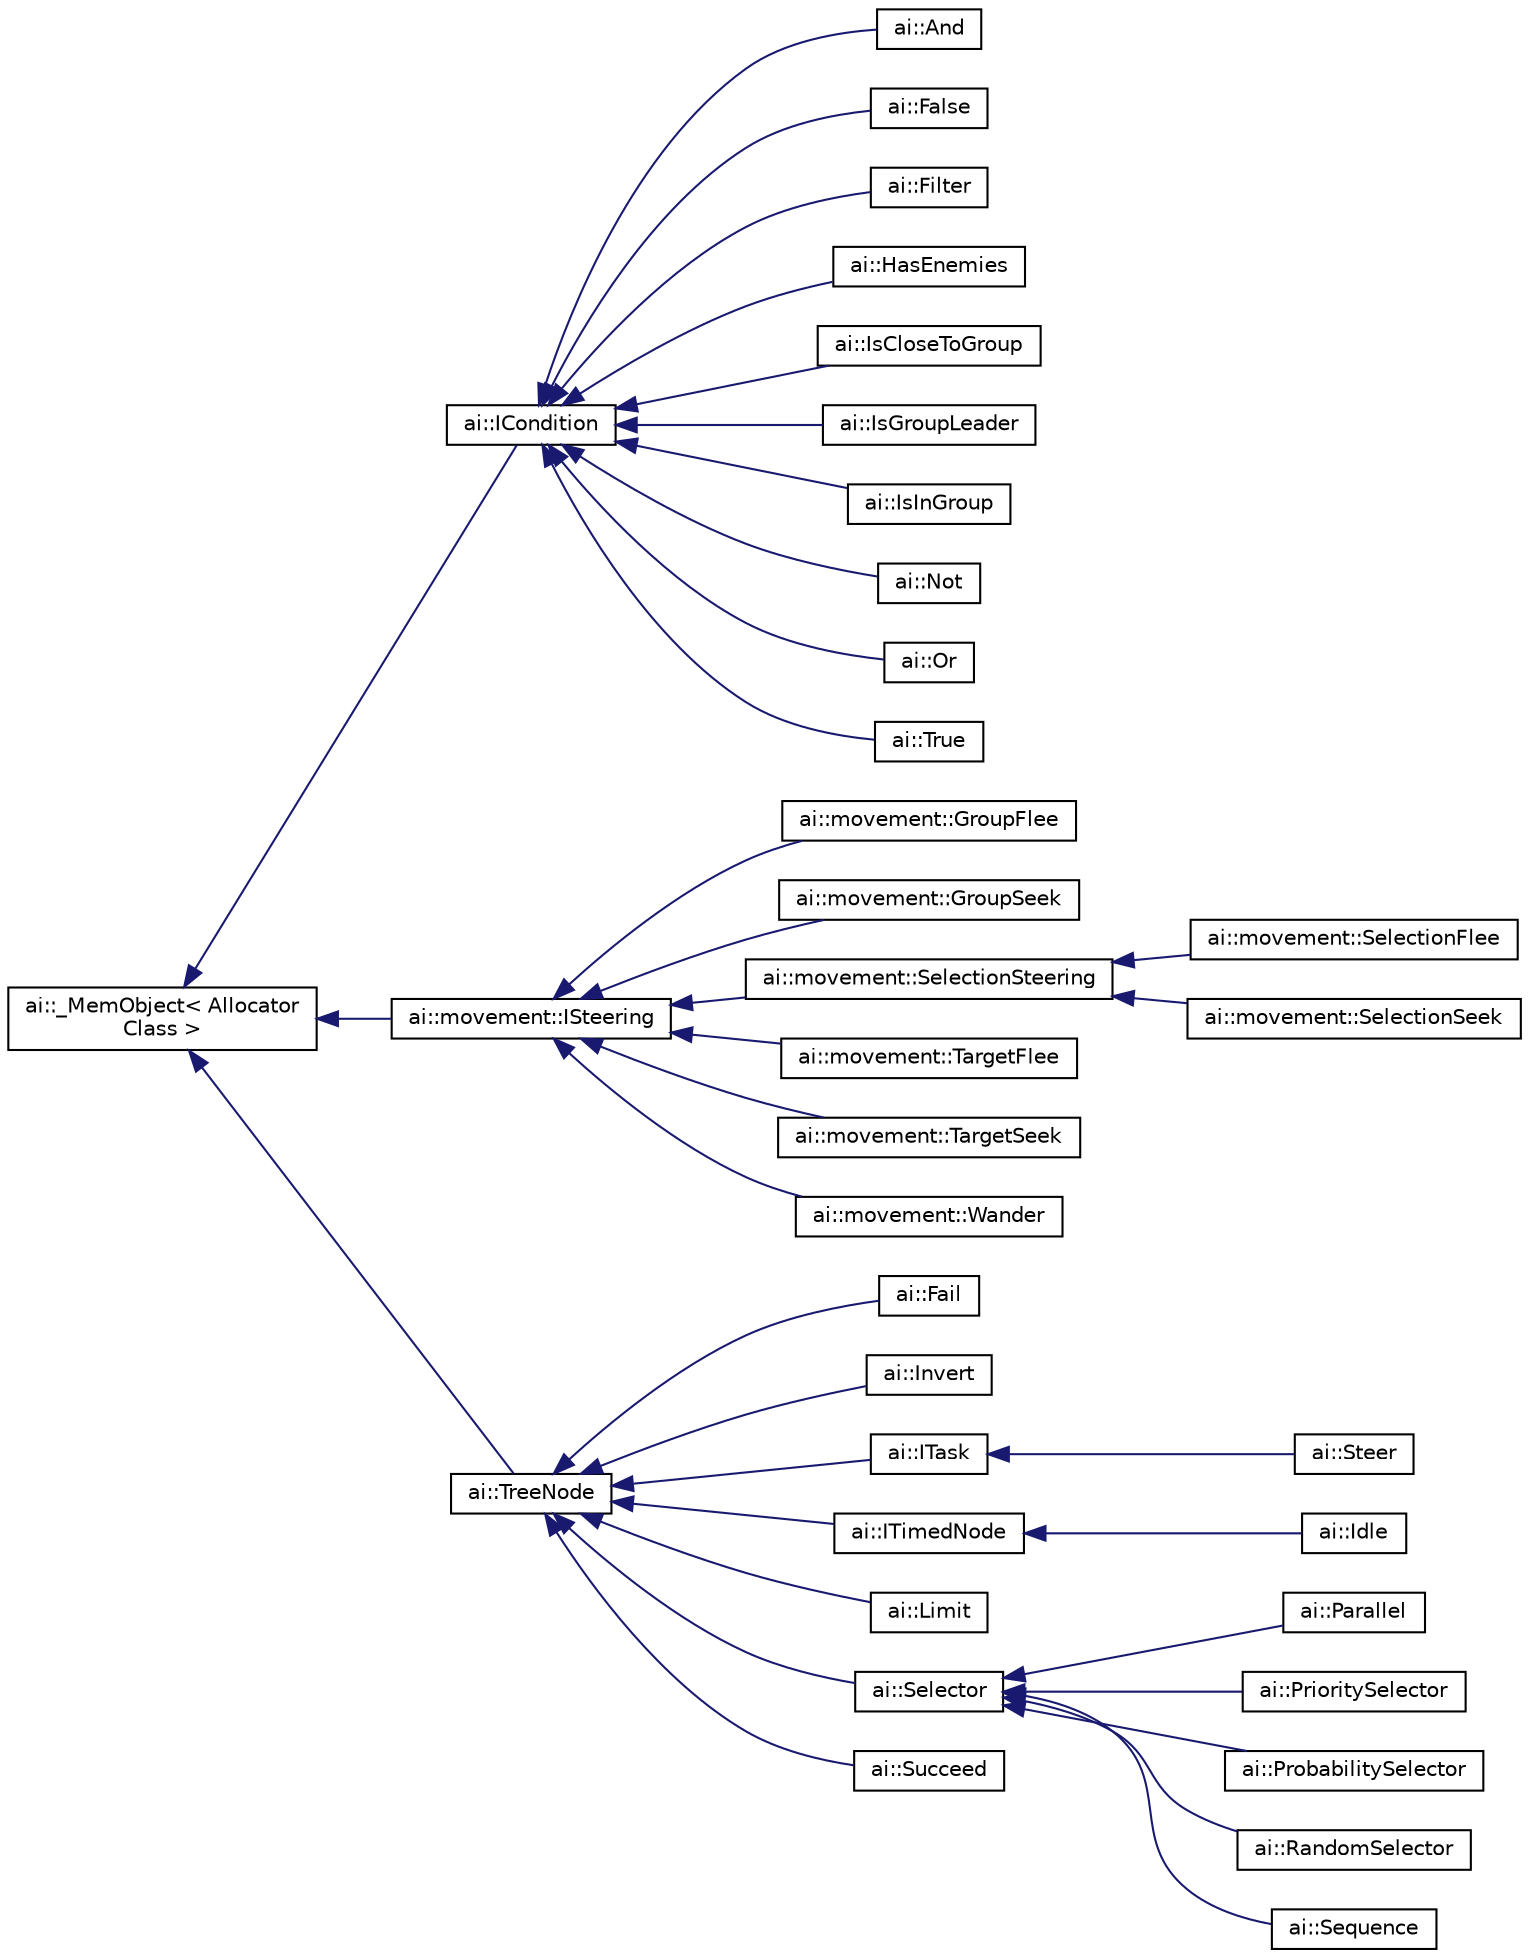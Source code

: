 digraph "Graphical Class Hierarchy"
{
  edge [fontname="Helvetica",fontsize="10",labelfontname="Helvetica",labelfontsize="10"];
  node [fontname="Helvetica",fontsize="10",shape=record];
  rankdir="LR";
  Node1 [label="ai::_MemObject\< Allocator\lClass \>",height=0.2,width=0.4,color="black", fillcolor="white", style="filled",URL="$classai_1_1__MemObject.html"];
  Node1 -> Node2 [dir="back",color="midnightblue",fontsize="10",style="solid",fontname="Helvetica"];
  Node2 [label="ai::ICondition",height=0.2,width=0.4,color="black", fillcolor="white", style="filled",URL="$classai_1_1ICondition.html",tooltip="A condition can be placed on a TreeNode to decide which node is going to get executed. In general they are stateless. If they are not, it should explicitly get noted. "];
  Node2 -> Node3 [dir="back",color="midnightblue",fontsize="10",style="solid",fontname="Helvetica"];
  Node3 [label="ai::And",height=0.2,width=0.4,color="black", fillcolor="white", style="filled",URL="$classai_1_1And.html",tooltip="This condition will logically and all contained conditions. "];
  Node2 -> Node4 [dir="back",color="midnightblue",fontsize="10",style="solid",fontname="Helvetica"];
  Node4 [label="ai::False",height=0.2,width=0.4,color="black", fillcolor="white", style="filled",URL="$classai_1_1False.html",tooltip="This condition just always evaluates to false. "];
  Node2 -> Node5 [dir="back",color="midnightblue",fontsize="10",style="solid",fontname="Helvetica"];
  Node5 [label="ai::Filter",height=0.2,width=0.4,color="black", fillcolor="white", style="filled",URL="$classai_1_1Filter.html",tooltip="The filter condition executes some selection filters (IFilter) and evaluates to true if the resulting..."];
  Node2 -> Node6 [dir="back",color="midnightblue",fontsize="10",style="solid",fontname="Helvetica"];
  Node6 [label="ai::HasEnemies",height=0.2,width=0.4,color="black", fillcolor="white", style="filled",URL="$classai_1_1HasEnemies.html",tooltip="This condition checks whether there are enemies. "];
  Node2 -> Node7 [dir="back",color="midnightblue",fontsize="10",style="solid",fontname="Helvetica"];
  Node7 [label="ai::IsCloseToGroup",height=0.2,width=0.4,color="black", fillcolor="white", style="filled",URL="$classai_1_1IsCloseToGroup.html",tooltip="Checks whether the controlled AI is close to a particular group. "];
  Node2 -> Node8 [dir="back",color="midnightblue",fontsize="10",style="solid",fontname="Helvetica"];
  Node8 [label="ai::IsGroupLeader",height=0.2,width=0.4,color="black", fillcolor="white", style="filled",URL="$classai_1_1IsGroupLeader.html",tooltip="Evaluates to true if you are the first member in a particular group. "];
  Node2 -> Node9 [dir="back",color="midnightblue",fontsize="10",style="solid",fontname="Helvetica"];
  Node9 [label="ai::IsInGroup",height=0.2,width=0.4,color="black", fillcolor="white", style="filled",URL="$classai_1_1IsInGroup.html",tooltip="Checks whether the AI is in any or in a particular group. "];
  Node2 -> Node10 [dir="back",color="midnightblue",fontsize="10",style="solid",fontname="Helvetica"];
  Node10 [label="ai::Not",height=0.2,width=0.4,color="black", fillcolor="white", style="filled",URL="$classai_1_1Not.html",tooltip="This condition will just swap the result of the contained condition. "];
  Node2 -> Node11 [dir="back",color="midnightblue",fontsize="10",style="solid",fontname="Helvetica"];
  Node11 [label="ai::Or",height=0.2,width=0.4,color="black", fillcolor="white", style="filled",URL="$classai_1_1Or.html",tooltip="This condition will logically or all contained conditions. "];
  Node2 -> Node12 [dir="back",color="midnightblue",fontsize="10",style="solid",fontname="Helvetica"];
  Node12 [label="ai::True",height=0.2,width=0.4,color="black", fillcolor="white", style="filled",URL="$classai_1_1True.html",tooltip="This condition just always evaluates to true. "];
  Node1 -> Node13 [dir="back",color="midnightblue",fontsize="10",style="solid",fontname="Helvetica"];
  Node13 [label="ai::movement::ISteering",height=0.2,width=0.4,color="black", fillcolor="white", style="filled",URL="$classai_1_1movement_1_1ISteering.html",tooltip="Steering interface. "];
  Node13 -> Node14 [dir="back",color="midnightblue",fontsize="10",style="solid",fontname="Helvetica"];
  Node14 [label="ai::movement::GroupFlee",height=0.2,width=0.4,color="black", fillcolor="white", style="filled",URL="$classai_1_1movement_1_1GroupFlee.html",tooltip="Flees from a particular group. "];
  Node13 -> Node15 [dir="back",color="midnightblue",fontsize="10",style="solid",fontname="Helvetica"];
  Node15 [label="ai::movement::GroupSeek",height=0.2,width=0.4,color="black", fillcolor="white", style="filled",URL="$classai_1_1movement_1_1GroupSeek.html",tooltip="Seeks a particular group. "];
  Node13 -> Node16 [dir="back",color="midnightblue",fontsize="10",style="solid",fontname="Helvetica"];
  Node16 [label="ai::movement::SelectionSteering",height=0.2,width=0.4,color="black", fillcolor="white", style="filled",URL="$classai_1_1movement_1_1SelectionSteering.html",tooltip="IFilter steering interface "];
  Node16 -> Node17 [dir="back",color="midnightblue",fontsize="10",style="solid",fontname="Helvetica"];
  Node17 [label="ai::movement::SelectionFlee",height=0.2,width=0.4,color="black", fillcolor="white", style="filled",URL="$classai_1_1movement_1_1SelectionFlee.html",tooltip="Flees the current IFilter selection from the given ICharacter. "];
  Node16 -> Node18 [dir="back",color="midnightblue",fontsize="10",style="solid",fontname="Helvetica"];
  Node18 [label="ai::movement::SelectionSeek",height=0.2,width=0.4,color="black", fillcolor="white", style="filled",URL="$classai_1_1movement_1_1SelectionSeek.html",tooltip="Seeks the current IFilter selection from the given ICharacter. "];
  Node13 -> Node19 [dir="back",color="midnightblue",fontsize="10",style="solid",fontname="Helvetica"];
  Node19 [label="ai::movement::TargetFlee",height=0.2,width=0.4,color="black", fillcolor="white", style="filled",URL="$classai_1_1movement_1_1TargetFlee.html",tooltip="Flees from a particular target. "];
  Node13 -> Node20 [dir="back",color="midnightblue",fontsize="10",style="solid",fontname="Helvetica"];
  Node20 [label="ai::movement::TargetSeek",height=0.2,width=0.4,color="black", fillcolor="white", style="filled",URL="$classai_1_1movement_1_1TargetSeek.html",tooltip="Seeks a particular target. "];
  Node13 -> Node21 [dir="back",color="midnightblue",fontsize="10",style="solid",fontname="Helvetica"];
  Node21 [label="ai::movement::Wander",height=0.2,width=0.4,color="black", fillcolor="white", style="filled",URL="$classai_1_1movement_1_1Wander.html",tooltip="Moves forward in the direction the character is currently facing into. "];
  Node1 -> Node22 [dir="back",color="midnightblue",fontsize="10",style="solid",fontname="Helvetica"];
  Node22 [label="ai::TreeNode",height=0.2,width=0.4,color="black", fillcolor="white", style="filled",URL="$classai_1_1TreeNode.html",tooltip="The base class for all behaviour tree actions. "];
  Node22 -> Node23 [dir="back",color="midnightblue",fontsize="10",style="solid",fontname="Helvetica"];
  Node23 [label="ai::Fail",height=0.2,width=0.4,color="black", fillcolor="white", style="filled",URL="$classai_1_1Fail.html",tooltip="A decorator node with only one child attached. The result of the attached child is only taken into ac..."];
  Node22 -> Node24 [dir="back",color="midnightblue",fontsize="10",style="solid",fontname="Helvetica"];
  Node24 [label="ai::Invert",height=0.2,width=0.4,color="black", fillcolor="white", style="filled",URL="$classai_1_1Invert.html",tooltip="A node with only one child attached. The result of the attached child is inverted. "];
  Node22 -> Node25 [dir="back",color="midnightblue",fontsize="10",style="solid",fontname="Helvetica"];
  Node25 [label="ai::ITask",height=0.2,width=0.4,color="black", fillcolor="white", style="filled",URL="$classai_1_1ITask.html",tooltip="A node for your real actions in the behaviour tree. "];
  Node25 -> Node26 [dir="back",color="midnightblue",fontsize="10",style="solid",fontname="Helvetica"];
  Node26 [label="ai::Steer",height=0.2,width=0.4,color="black", fillcolor="white", style="filled",URL="$classai_1_1Steer.html"];
  Node22 -> Node27 [dir="back",color="midnightblue",fontsize="10",style="solid",fontname="Helvetica"];
  Node27 [label="ai::ITimedNode",height=0.2,width=0.4,color="black", fillcolor="white", style="filled",URL="$classai_1_1ITimedNode.html",tooltip="A timed node is a TreeNode that is executed until a given time (millis) is elapsed. "];
  Node27 -> Node28 [dir="back",color="midnightblue",fontsize="10",style="solid",fontname="Helvetica"];
  Node28 [label="ai::Idle",height=0.2,width=0.4,color="black", fillcolor="white", style="filled",URL="$classai_1_1Idle.html",tooltip="ITimedNode that is just idling until the given time is elapsed. "];
  Node22 -> Node29 [dir="back",color="midnightblue",fontsize="10",style="solid",fontname="Helvetica"];
  Node29 [label="ai::Limit",height=0.2,width=0.4,color="black", fillcolor="white", style="filled",URL="$classai_1_1Limit.html",tooltip="A decorator node which limits the execution of the attached child to a specified amount of runs..."];
  Node22 -> Node30 [dir="back",color="midnightblue",fontsize="10",style="solid",fontname="Helvetica"];
  Node30 [label="ai::Selector",height=0.2,width=0.4,color="black", fillcolor="white", style="filled",URL="$classai_1_1Selector.html",tooltip="Base class for all type of TreeNode selectors. "];
  Node30 -> Node31 [dir="back",color="midnightblue",fontsize="10",style="solid",fontname="Helvetica"];
  Node31 [label="ai::Parallel",height=0.2,width=0.4,color="black", fillcolor="white", style="filled",URL="$classai_1_1Parallel.html",tooltip="Executes all the connected children in the order they were added (no matter what the TreeNodeStatus o..."];
  Node30 -> Node32 [dir="back",color="midnightblue",fontsize="10",style="solid",fontname="Helvetica"];
  Node32 [label="ai::PrioritySelector",height=0.2,width=0.4,color="black", fillcolor="white", style="filled",URL="$classai_1_1PrioritySelector.html",tooltip="This node tries to execute all the attached children until one succeeds. This composite only fails if..."];
  Node30 -> Node33 [dir="back",color="midnightblue",fontsize="10",style="solid",fontname="Helvetica"];
  Node33 [label="ai::ProbabilitySelector",height=0.2,width=0.4,color="black", fillcolor="white", style="filled",URL="$classai_1_1ProbabilitySelector.html",tooltip="This node executes one of the attached children randomly based on the given weights. The node is executed until it is no longer in the running state. "];
  Node30 -> Node34 [dir="back",color="midnightblue",fontsize="10",style="solid",fontname="Helvetica"];
  Node34 [label="ai::RandomSelector",height=0.2,width=0.4,color="black", fillcolor="white", style="filled",URL="$classai_1_1RandomSelector.html",tooltip="This node executes all the attached children in random order. This composite only fails if all childr..."];
  Node30 -> Node35 [dir="back",color="midnightblue",fontsize="10",style="solid",fontname="Helvetica"];
  Node35 [label="ai::Sequence",height=0.2,width=0.4,color="black", fillcolor="white", style="filled",URL="$classai_1_1Sequence.html",tooltip="The sequence continues to execute their children until one of the children returned a state that is n..."];
  Node22 -> Node36 [dir="back",color="midnightblue",fontsize="10",style="solid",fontname="Helvetica"];
  Node36 [label="ai::Succeed",height=0.2,width=0.4,color="black", fillcolor="white", style="filled",URL="$classai_1_1Succeed.html",tooltip="A decorator node with only one child attached. The result of the attached child is only taken into ac..."];
}
